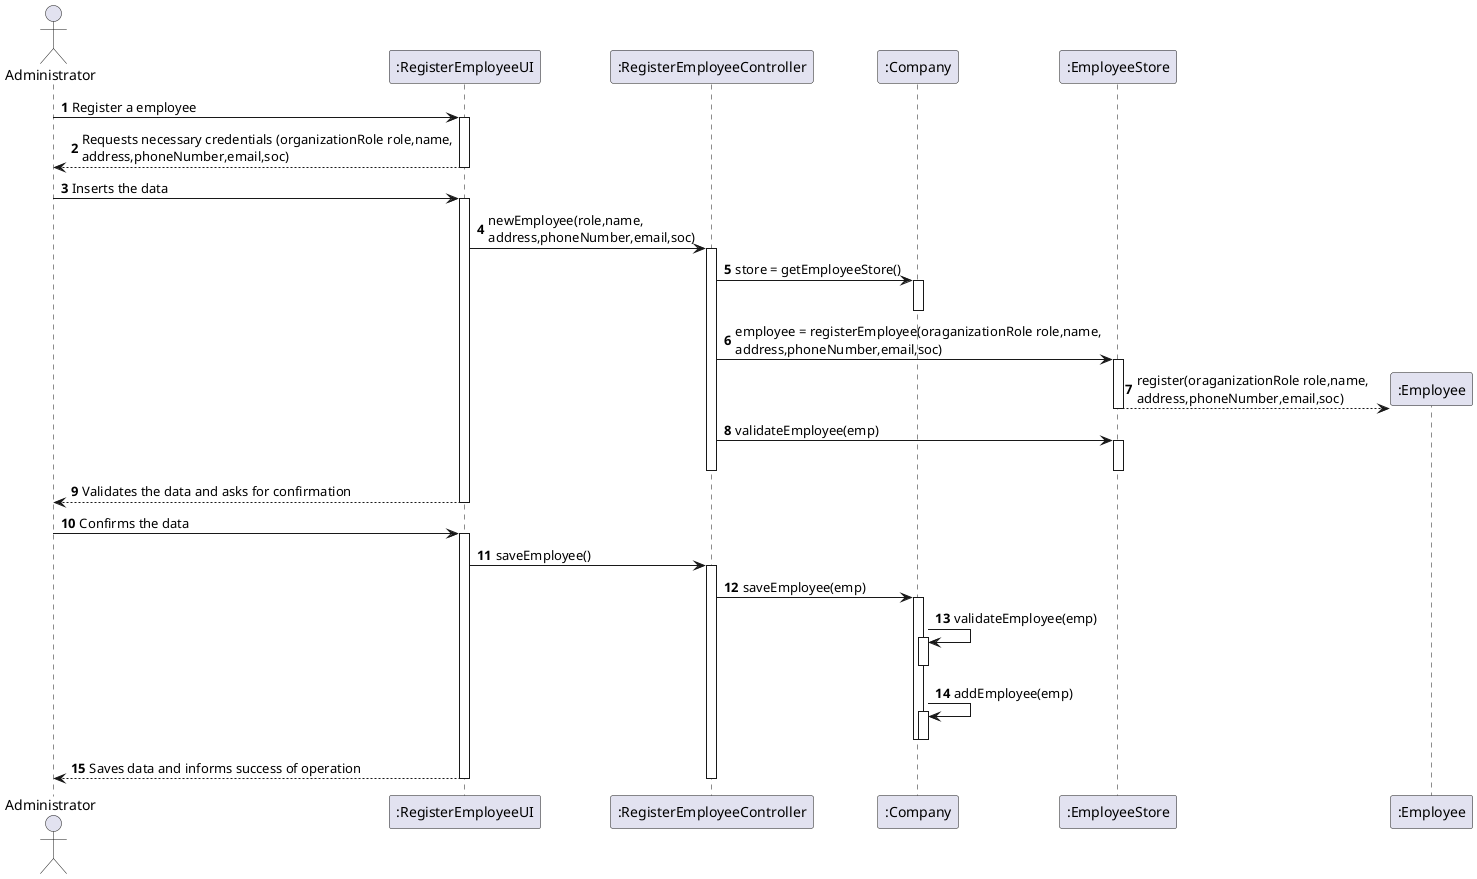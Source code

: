@startuml
autonumber
'hide footbox
actor "Administrator" as ADMIN

participant ":RegisterEmployeeUI" as UI
participant ":RegisterEmployeeController" as CTRL
participant ":Company" as COMP
participant ":EmployeeStore" as EMPS
participant ":Employee" as EMP


ADMIN -> UI : Register a employee
activate UI
    UI --> ADMIN : Requests necessary credentials (organizationRole role,name,\naddress,phoneNumber,email,soc)
deactivate UI

ADMIN -> UI : Inserts the data
activate UI
UI -> CTRL : newEmployee(role,name,\naddress,phoneNumber,email,soc)
    activate CTRL
        CTRL -> COMP : store = getEmployeeStore()
        activate COMP
        deactivate COMP
        CTRL -> EMPS : employee = registerEmployee(oraganizationRole role,name,\naddress,phoneNumber,email,soc)
                activate EMPS
                    EMPS --> EMP** : register(oraganizationRole role,name,\naddress,phoneNumber,email,soc)
                deactivate EMPS
                CTRL -> EMPS : validateEmployee(emp)
                activate EMPS
                deactivate EMPS
    deactivate CTRL
    UI --> ADMIN : Validates the data and asks for confirmation
deactivate UI

ADMIN -> UI : Confirms the data
activate UI

    UI -> CTRL : saveEmployee()

activate CTRL
    CTRL -> COMP : saveEmployee(emp)

activate COMP

    COMP -> COMP : validateEmployee(emp)
    activate COMP
    deactivate COMP
    COMP -> COMP : addEmployee(emp)
    activate COMP
    deactivate COMP
    deactivate COMP


UI --> ADMIN : Saves data and informs success of operation
deactivate COMP
deactivate UI
deactivate CTRL

@enduml
